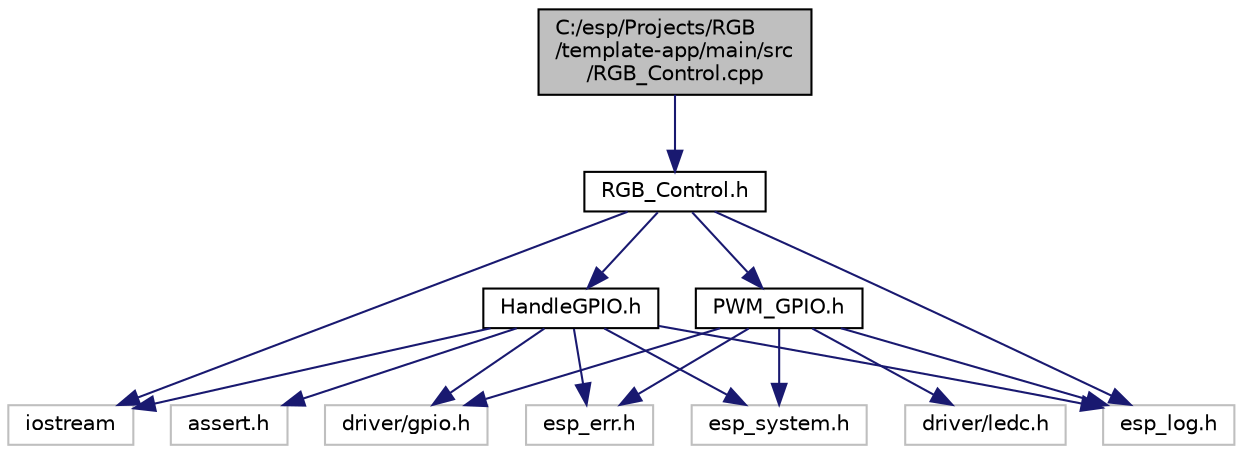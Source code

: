 digraph "C:/esp/Projects/RGB/template-app/main/src/RGB_Control.cpp"
{
 // LATEX_PDF_SIZE
  edge [fontname="Helvetica",fontsize="10",labelfontname="Helvetica",labelfontsize="10"];
  node [fontname="Helvetica",fontsize="10",shape=record];
  Node1 [label="C:/esp/Projects/RGB\l/template-app/main/src\l/RGB_Control.cpp",height=0.2,width=0.4,color="black", fillcolor="grey75", style="filled", fontcolor="black",tooltip="RGB led control class (.cpp)"];
  Node1 -> Node2 [color="midnightblue",fontsize="10",style="solid"];
  Node2 [label="RGB_Control.h",height=0.2,width=0.4,color="black", fillcolor="white", style="filled",URL="$d9/dd7/_r_g_b___control_8h.html",tooltip="Header file for RGB control (.h)."];
  Node2 -> Node3 [color="midnightblue",fontsize="10",style="solid"];
  Node3 [label="iostream",height=0.2,width=0.4,color="grey75", fillcolor="white", style="filled",tooltip=" "];
  Node2 -> Node4 [color="midnightblue",fontsize="10",style="solid"];
  Node4 [label="HandleGPIO.h",height=0.2,width=0.4,color="black", fillcolor="white", style="filled",URL="$d5/df8/_handle_g_p_i_o_8h.html",tooltip="Header file for GPIO handler (.h)"];
  Node4 -> Node5 [color="midnightblue",fontsize="10",style="solid"];
  Node5 [label="driver/gpio.h",height=0.2,width=0.4,color="grey75", fillcolor="white", style="filled",tooltip=" "];
  Node4 -> Node3 [color="midnightblue",fontsize="10",style="solid"];
  Node4 -> Node6 [color="midnightblue",fontsize="10",style="solid"];
  Node6 [label="esp_err.h",height=0.2,width=0.4,color="grey75", fillcolor="white", style="filled",tooltip=" "];
  Node4 -> Node7 [color="midnightblue",fontsize="10",style="solid"];
  Node7 [label="esp_system.h",height=0.2,width=0.4,color="grey75", fillcolor="white", style="filled",tooltip=" "];
  Node4 -> Node8 [color="midnightblue",fontsize="10",style="solid"];
  Node8 [label="assert.h",height=0.2,width=0.4,color="grey75", fillcolor="white", style="filled",tooltip=" "];
  Node4 -> Node9 [color="midnightblue",fontsize="10",style="solid"];
  Node9 [label="esp_log.h",height=0.2,width=0.4,color="grey75", fillcolor="white", style="filled",tooltip=" "];
  Node2 -> Node10 [color="midnightblue",fontsize="10",style="solid"];
  Node10 [label="PWM_GPIO.h",height=0.2,width=0.4,color="black", fillcolor="white", style="filled",URL="$de/d54/_p_w_m___g_p_i_o_8h.html",tooltip="Header file for PWM GPIO dirver (.h)."];
  Node10 -> Node5 [color="midnightblue",fontsize="10",style="solid"];
  Node10 -> Node6 [color="midnightblue",fontsize="10",style="solid"];
  Node10 -> Node7 [color="midnightblue",fontsize="10",style="solid"];
  Node10 -> Node11 [color="midnightblue",fontsize="10",style="solid"];
  Node11 [label="driver/ledc.h",height=0.2,width=0.4,color="grey75", fillcolor="white", style="filled",tooltip=" "];
  Node10 -> Node9 [color="midnightblue",fontsize="10",style="solid"];
  Node2 -> Node9 [color="midnightblue",fontsize="10",style="solid"];
}
